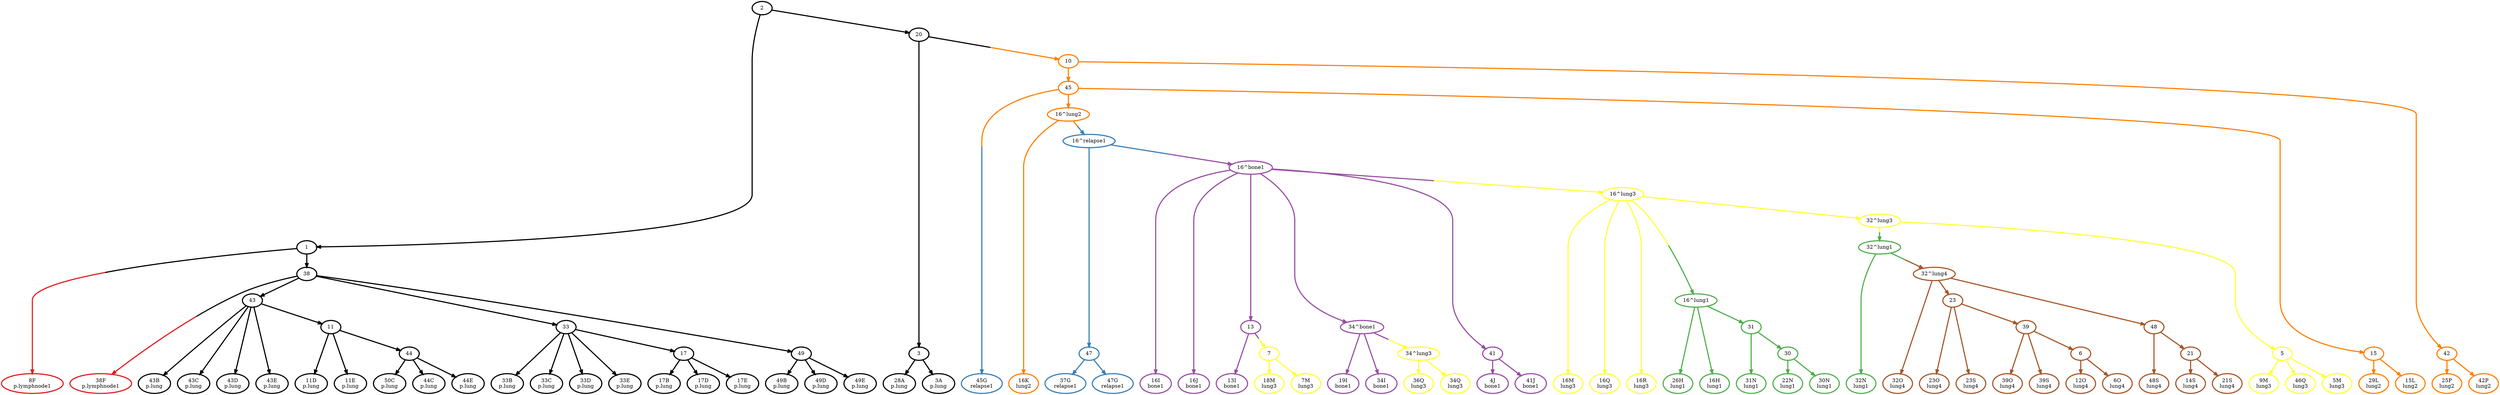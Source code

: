 digraph T {
	{
		rank=same
		0 [penwidth=3,colorscheme=set19,color=0,label="28A\np.lung"]
		1 [penwidth=3,colorscheme=set19,color=0,label="3A\np.lung"]
		2 [penwidth=3,colorscheme=set19,color=0,label="43B\np.lung"]
		3 [penwidth=3,colorscheme=set19,color=0,label="43C\np.lung"]
		4 [penwidth=3,colorscheme=set19,color=0,label="43D\np.lung"]
		5 [penwidth=3,colorscheme=set19,color=0,label="43E\np.lung"]
		6 [penwidth=3,colorscheme=set19,color=0,label="11D\np.lung"]
		7 [penwidth=3,colorscheme=set19,color=0,label="11E\np.lung"]
		8 [penwidth=3,colorscheme=set19,color=0,label="33B\np.lung"]
		9 [penwidth=3,colorscheme=set19,color=0,label="33C\np.lung"]
		10 [penwidth=3,colorscheme=set19,color=0,label="33D\np.lung"]
		11 [penwidth=3,colorscheme=set19,color=0,label="33E\np.lung"]
		12 [penwidth=3,colorscheme=set19,color=0,label="50C\np.lung"]
		13 [penwidth=3,colorscheme=set19,color=0,label="44C\np.lung"]
		14 [penwidth=3,colorscheme=set19,color=0,label="44E\np.lung"]
		15 [penwidth=3,colorscheme=set19,color=0,label="17B\np.lung"]
		16 [penwidth=3,colorscheme=set19,color=0,label="17D\np.lung"]
		17 [penwidth=3,colorscheme=set19,color=0,label="17E\np.lung"]
		18 [penwidth=3,colorscheme=set19,color=0,label="49B\np.lung"]
		19 [penwidth=3,colorscheme=set19,color=0,label="49D\np.lung"]
		20 [penwidth=3,colorscheme=set19,color=0,label="49E\np.lung"]
		21 [penwidth=3,colorscheme=set19,color=1,label="8F\np.lymphnode1"]
		22 [penwidth=3,colorscheme=set19,color=1,label="38F\np.lymphnode1"]
		23 [penwidth=3,colorscheme=set19,color=2,label="37G\nrelapse1"]
		24 [penwidth=3,colorscheme=set19,color=2,label="47G\nrelapse1"]
		25 [penwidth=3,colorscheme=set19,color=3,label="32N\nlung1"]
		26 [penwidth=3,colorscheme=set19,color=3,label="26H\nlung1"]
		27 [penwidth=3,colorscheme=set19,color=3,label="16H\nlung1"]
		28 [penwidth=3,colorscheme=set19,color=3,label="31N\nlung1"]
		29 [penwidth=3,colorscheme=set19,color=3,label="22N\nlung1"]
		30 [penwidth=3,colorscheme=set19,color=3,label="30N\nlung1"]
		31 [penwidth=3,colorscheme=set19,color=4,label="13I\nbone1"]
		32 [penwidth=3,colorscheme=set19,color=4,label="16I\nbone1"]
		33 [penwidth=3,colorscheme=set19,color=4,label="16J\nbone1"]
		34 [penwidth=3,colorscheme=set19,color=4,label="19I\nbone1"]
		35 [penwidth=3,colorscheme=set19,color=4,label="34I\nbone1"]
		36 [penwidth=3,colorscheme=set19,color=4,label="4J\nbone1"]
		37 [penwidth=3,colorscheme=set19,color=4,label="41J\nbone1"]
		38 [penwidth=3,colorscheme=set19,color=2,label="45G\nrelapse1"]
		39 [penwidth=3,colorscheme=set19,color=5,label="16K\nlung2"]
		40 [penwidth=3,colorscheme=set19,color=5,label="29L\nlung2"]
		41 [penwidth=3,colorscheme=set19,color=5,label="15L\nlung2"]
		42 [penwidth=3,colorscheme=set19,color=5,label="25P\nlung2"]
		43 [penwidth=3,colorscheme=set19,color=5,label="42P\nlung2"]
		44 [penwidth=3,colorscheme=set19,color=6,label="9M\nlung3"]
		45 [penwidth=3,colorscheme=set19,color=6,label="46Q\nlung3"]
		46 [penwidth=3,colorscheme=set19,color=6,label="5M\nlung3"]
		47 [penwidth=3,colorscheme=set19,color=6,label="18M\nlung3"]
		48 [penwidth=3,colorscheme=set19,color=6,label="7M\nlung3"]
		49 [penwidth=3,colorscheme=set19,color=6,label="16M\nlung3"]
		50 [penwidth=3,colorscheme=set19,color=6,label="16Q\nlung3"]
		51 [penwidth=3,colorscheme=set19,color=6,label="16R\nlung3"]
		52 [penwidth=3,colorscheme=set19,color=6,label="36Q\nlung3"]
		53 [penwidth=3,colorscheme=set19,color=6,label="34Q\nlung3"]
		54 [penwidth=3,colorscheme=set19,color=7,label="32O\nlung4"]
		55 [penwidth=3,colorscheme=set19,color=7,label="39O\nlung4"]
		56 [penwidth=3,colorscheme=set19,color=7,label="39S\nlung4"]
		57 [penwidth=3,colorscheme=set19,color=7,label="12O\nlung4"]
		58 [penwidth=3,colorscheme=set19,color=7,label="6O\nlung4"]
		59 [penwidth=3,colorscheme=set19,color=7,label="48S\nlung4"]
		60 [penwidth=3,colorscheme=set19,color=7,label="14S\nlung4"]
		61 [penwidth=3,colorscheme=set19,color=7,label="21S\nlung4"]
		62 [penwidth=3,colorscheme=set19,color=7,label="23O\nlung4"]
		63 [penwidth=3,colorscheme=set19,color=7,label="23S\nlung4"]
	}
	64 [penwidth=3,colorscheme=set19,color=0,label="2"]
	65 [penwidth=3,colorscheme=set19,color=0,label="1"]
	66 [penwidth=3,colorscheme=set19,color=0,label="20"]
	67 [penwidth=3,colorscheme=set19,color=0,label="38"]
	68 [penwidth=3,colorscheme=set19,color=0,label="3"]
	69 [penwidth=3,colorscheme=set19,color=0,label="43"]
	70 [penwidth=3,colorscheme=set19,color=0,label="11"]
	71 [penwidth=3,colorscheme=set19,color=0,label="44"]
	72 [penwidth=3,colorscheme=set19,color=0,label="33"]
	73 [penwidth=3,colorscheme=set19,color=0,label="49"]
	74 [penwidth=3,colorscheme=set19,color=0,label="17"]
	75 [penwidth=3,colorscheme=set19,color=5,label="10"]
	76 [penwidth=3,colorscheme=set19,color=2,label="16^relapse1"]
	77 [penwidth=3,colorscheme=set19,color=2,label="47"]
	78 [penwidth=3,colorscheme=set19,color=4,label="16^bone1"]
	79 [penwidth=3,colorscheme=set19,color=3,label="32^lung1"]
	80 [penwidth=3,colorscheme=set19,color=3,label="16^lung1"]
	81 [penwidth=3,colorscheme=set19,color=3,label="31"]
	82 [penwidth=3,colorscheme=set19,color=3,label="30"]
	83 [penwidth=3,colorscheme=set19,color=7,label="32^lung4"]
	84 [penwidth=3,colorscheme=set19,color=4,label="13"]
	85 [penwidth=3,colorscheme=set19,color=4,label="34^bone1"]
	86 [penwidth=3,colorscheme=set19,color=4,label="41"]
	87 [penwidth=3,colorscheme=set19,color=6,label="16^lung3"]
	88 [penwidth=3,colorscheme=set19,color=6,label="34^lung3"]
	89 [penwidth=3,colorscheme=set19,color=6,label="7"]
	90 [penwidth=3,colorscheme=set19,color=5,label="16^lung2"]
	91 [penwidth=3,colorscheme=set19,color=5,label="45"]
	92 [penwidth=3,colorscheme=set19,color=5,label="42"]
	93 [penwidth=3,colorscheme=set19,color=5,label="15"]
	94 [penwidth=3,colorscheme=set19,color=6,label="32^lung3"]
	95 [penwidth=3,colorscheme=set19,color=6,label="5"]
	96 [penwidth=3,colorscheme=set19,color=7,label="23"]
	97 [penwidth=3,colorscheme=set19,color=7,label="48"]
	98 [penwidth=3,colorscheme=set19,color=7,label="39"]
	99 [penwidth=3,colorscheme=set19,color=7,label="6"]
	100 [penwidth=3,colorscheme=set19,color=7,label="21"]
	64 -> 65 [penwidth=3,colorscheme=set19,color="0;0.5:0"]
	64 -> 66 [penwidth=3,colorscheme=set19,color="0;0.5:0"]
	65 -> 67 [penwidth=3,colorscheme=set19,color="0;0.5:0"]
	65 -> 21 [penwidth=3,colorscheme=set19,color="0;0.5:1"]
	66 -> 68 [penwidth=3,colorscheme=set19,color="0;0.5:0"]
	66 -> 75 [penwidth=3,colorscheme=set19,color="0;0.5:5"]
	67 -> 72 [penwidth=3,colorscheme=set19,color="0;0.5:0"]
	67 -> 69 [penwidth=3,colorscheme=set19,color="0;0.5:0"]
	67 -> 73 [penwidth=3,colorscheme=set19,color="0;0.5:0"]
	67 -> 22 [penwidth=3,colorscheme=set19,color="0;0.5:1"]
	68 -> 0 [penwidth=3,colorscheme=set19,color="0;0.5:0"]
	68 -> 1 [penwidth=3,colorscheme=set19,color="0;0.5:0"]
	69 -> 70 [penwidth=3,colorscheme=set19,color="0;0.5:0"]
	69 -> 2 [penwidth=3,colorscheme=set19,color="0;0.5:0"]
	69 -> 3 [penwidth=3,colorscheme=set19,color="0;0.5:0"]
	69 -> 4 [penwidth=3,colorscheme=set19,color="0;0.5:0"]
	69 -> 5 [penwidth=3,colorscheme=set19,color="0;0.5:0"]
	70 -> 71 [penwidth=3,colorscheme=set19,color="0;0.5:0"]
	70 -> 6 [penwidth=3,colorscheme=set19,color="0;0.5:0"]
	70 -> 7 [penwidth=3,colorscheme=set19,color="0;0.5:0"]
	71 -> 12 [penwidth=3,colorscheme=set19,color="0;0.5:0"]
	71 -> 13 [penwidth=3,colorscheme=set19,color="0;0.5:0"]
	71 -> 14 [penwidth=3,colorscheme=set19,color="0;0.5:0"]
	72 -> 74 [penwidth=3,colorscheme=set19,color="0;0.5:0"]
	72 -> 8 [penwidth=3,colorscheme=set19,color="0;0.5:0"]
	72 -> 9 [penwidth=3,colorscheme=set19,color="0;0.5:0"]
	72 -> 10 [penwidth=3,colorscheme=set19,color="0;0.5:0"]
	72 -> 11 [penwidth=3,colorscheme=set19,color="0;0.5:0"]
	73 -> 18 [penwidth=3,colorscheme=set19,color="0;0.5:0"]
	73 -> 19 [penwidth=3,colorscheme=set19,color="0;0.5:0"]
	73 -> 20 [penwidth=3,colorscheme=set19,color="0;0.5:0"]
	74 -> 15 [penwidth=3,colorscheme=set19,color="0;0.5:0"]
	74 -> 16 [penwidth=3,colorscheme=set19,color="0;0.5:0"]
	74 -> 17 [penwidth=3,colorscheme=set19,color="0;0.5:0"]
	75 -> 92 [penwidth=3,colorscheme=set19,color="5;0.5:5"]
	75 -> 91 [penwidth=3,colorscheme=set19,color="5;0.5:5"]
	76 -> 77 [penwidth=3,colorscheme=set19,color="2;0.5:2"]
	76 -> 78 [penwidth=3,colorscheme=set19,color="2;0.5:4"]
	77 -> 23 [penwidth=3,colorscheme=set19,color="2;0.5:2"]
	77 -> 24 [penwidth=3,colorscheme=set19,color="2;0.5:2"]
	78 -> 84 [penwidth=3,colorscheme=set19,color="4;0.5:4"]
	78 -> 85 [penwidth=3,colorscheme=set19,color="4;0.5:4"]
	78 -> 86 [penwidth=3,colorscheme=set19,color="4;0.5:4"]
	78 -> 32 [penwidth=3,colorscheme=set19,color="4;0.5:4"]
	78 -> 33 [penwidth=3,colorscheme=set19,color="4;0.5:4"]
	78 -> 87 [penwidth=3,colorscheme=set19,color="4;0.5:6"]
	79 -> 25 [penwidth=3,colorscheme=set19,color="3;0.5:3"]
	79 -> 83 [penwidth=3,colorscheme=set19,color="3;0.5:7"]
	80 -> 81 [penwidth=3,colorscheme=set19,color="3;0.5:3"]
	80 -> 26 [penwidth=3,colorscheme=set19,color="3;0.5:3"]
	80 -> 27 [penwidth=3,colorscheme=set19,color="3;0.5:3"]
	81 -> 82 [penwidth=3,colorscheme=set19,color="3;0.5:3"]
	81 -> 28 [penwidth=3,colorscheme=set19,color="3;0.5:3"]
	82 -> 29 [penwidth=3,colorscheme=set19,color="3;0.5:3"]
	82 -> 30 [penwidth=3,colorscheme=set19,color="3;0.5:3"]
	83 -> 96 [penwidth=3,colorscheme=set19,color="7;0.5:7"]
	83 -> 97 [penwidth=3,colorscheme=set19,color="7;0.5:7"]
	83 -> 54 [penwidth=3,colorscheme=set19,color="7;0.5:7"]
	84 -> 31 [penwidth=3,colorscheme=set19,color="4;0.5:4"]
	84 -> 89 [penwidth=3,colorscheme=set19,color="4;0.5:6"]
	85 -> 34 [penwidth=3,colorscheme=set19,color="4;0.5:4"]
	85 -> 35 [penwidth=3,colorscheme=set19,color="4;0.5:4"]
	85 -> 88 [penwidth=3,colorscheme=set19,color="4;0.5:6"]
	86 -> 36 [penwidth=3,colorscheme=set19,color="4;0.5:4"]
	86 -> 37 [penwidth=3,colorscheme=set19,color="4;0.5:4"]
	87 -> 80 [penwidth=3,colorscheme=set19,color="6;0.5:3"]
	87 -> 94 [penwidth=3,colorscheme=set19,color="6;0.5:6"]
	87 -> 49 [penwidth=3,colorscheme=set19,color="6;0.5:6"]
	87 -> 50 [penwidth=3,colorscheme=set19,color="6;0.5:6"]
	87 -> 51 [penwidth=3,colorscheme=set19,color="6;0.5:6"]
	88 -> 52 [penwidth=3,colorscheme=set19,color="6;0.5:6"]
	88 -> 53 [penwidth=3,colorscheme=set19,color="6;0.5:6"]
	89 -> 47 [penwidth=3,colorscheme=set19,color="6;0.5:6"]
	89 -> 48 [penwidth=3,colorscheme=set19,color="6;0.5:6"]
	90 -> 76 [penwidth=3,colorscheme=set19,color="5;0.5:2"]
	90 -> 39 [penwidth=3,colorscheme=set19,color="5;0.5:5"]
	91 -> 38 [penwidth=3,colorscheme=set19,color="5;0.5:2"]
	91 -> 93 [penwidth=3,colorscheme=set19,color="5;0.5:5"]
	91 -> 90 [penwidth=3,colorscheme=set19,color="5;0.5:5"]
	92 -> 42 [penwidth=3,colorscheme=set19,color="5;0.5:5"]
	92 -> 43 [penwidth=3,colorscheme=set19,color="5;0.5:5"]
	93 -> 40 [penwidth=3,colorscheme=set19,color="5;0.5:5"]
	93 -> 41 [penwidth=3,colorscheme=set19,color="5;0.5:5"]
	94 -> 79 [penwidth=3,colorscheme=set19,color="6;0.5:3"]
	94 -> 95 [penwidth=3,colorscheme=set19,color="6;0.5:6"]
	95 -> 44 [penwidth=3,colorscheme=set19,color="6;0.5:6"]
	95 -> 45 [penwidth=3,colorscheme=set19,color="6;0.5:6"]
	95 -> 46 [penwidth=3,colorscheme=set19,color="6;0.5:6"]
	96 -> 98 [penwidth=3,colorscheme=set19,color="7;0.5:7"]
	96 -> 62 [penwidth=3,colorscheme=set19,color="7;0.5:7"]
	96 -> 63 [penwidth=3,colorscheme=set19,color="7;0.5:7"]
	97 -> 100 [penwidth=3,colorscheme=set19,color="7;0.5:7"]
	97 -> 59 [penwidth=3,colorscheme=set19,color="7;0.5:7"]
	98 -> 99 [penwidth=3,colorscheme=set19,color="7;0.5:7"]
	98 -> 55 [penwidth=3,colorscheme=set19,color="7;0.5:7"]
	98 -> 56 [penwidth=3,colorscheme=set19,color="7;0.5:7"]
	99 -> 57 [penwidth=3,colorscheme=set19,color="7;0.5:7"]
	99 -> 58 [penwidth=3,colorscheme=set19,color="7;0.5:7"]
	100 -> 60 [penwidth=3,colorscheme=set19,color="7;0.5:7"]
	100 -> 61 [penwidth=3,colorscheme=set19,color="7;0.5:7"]
}
